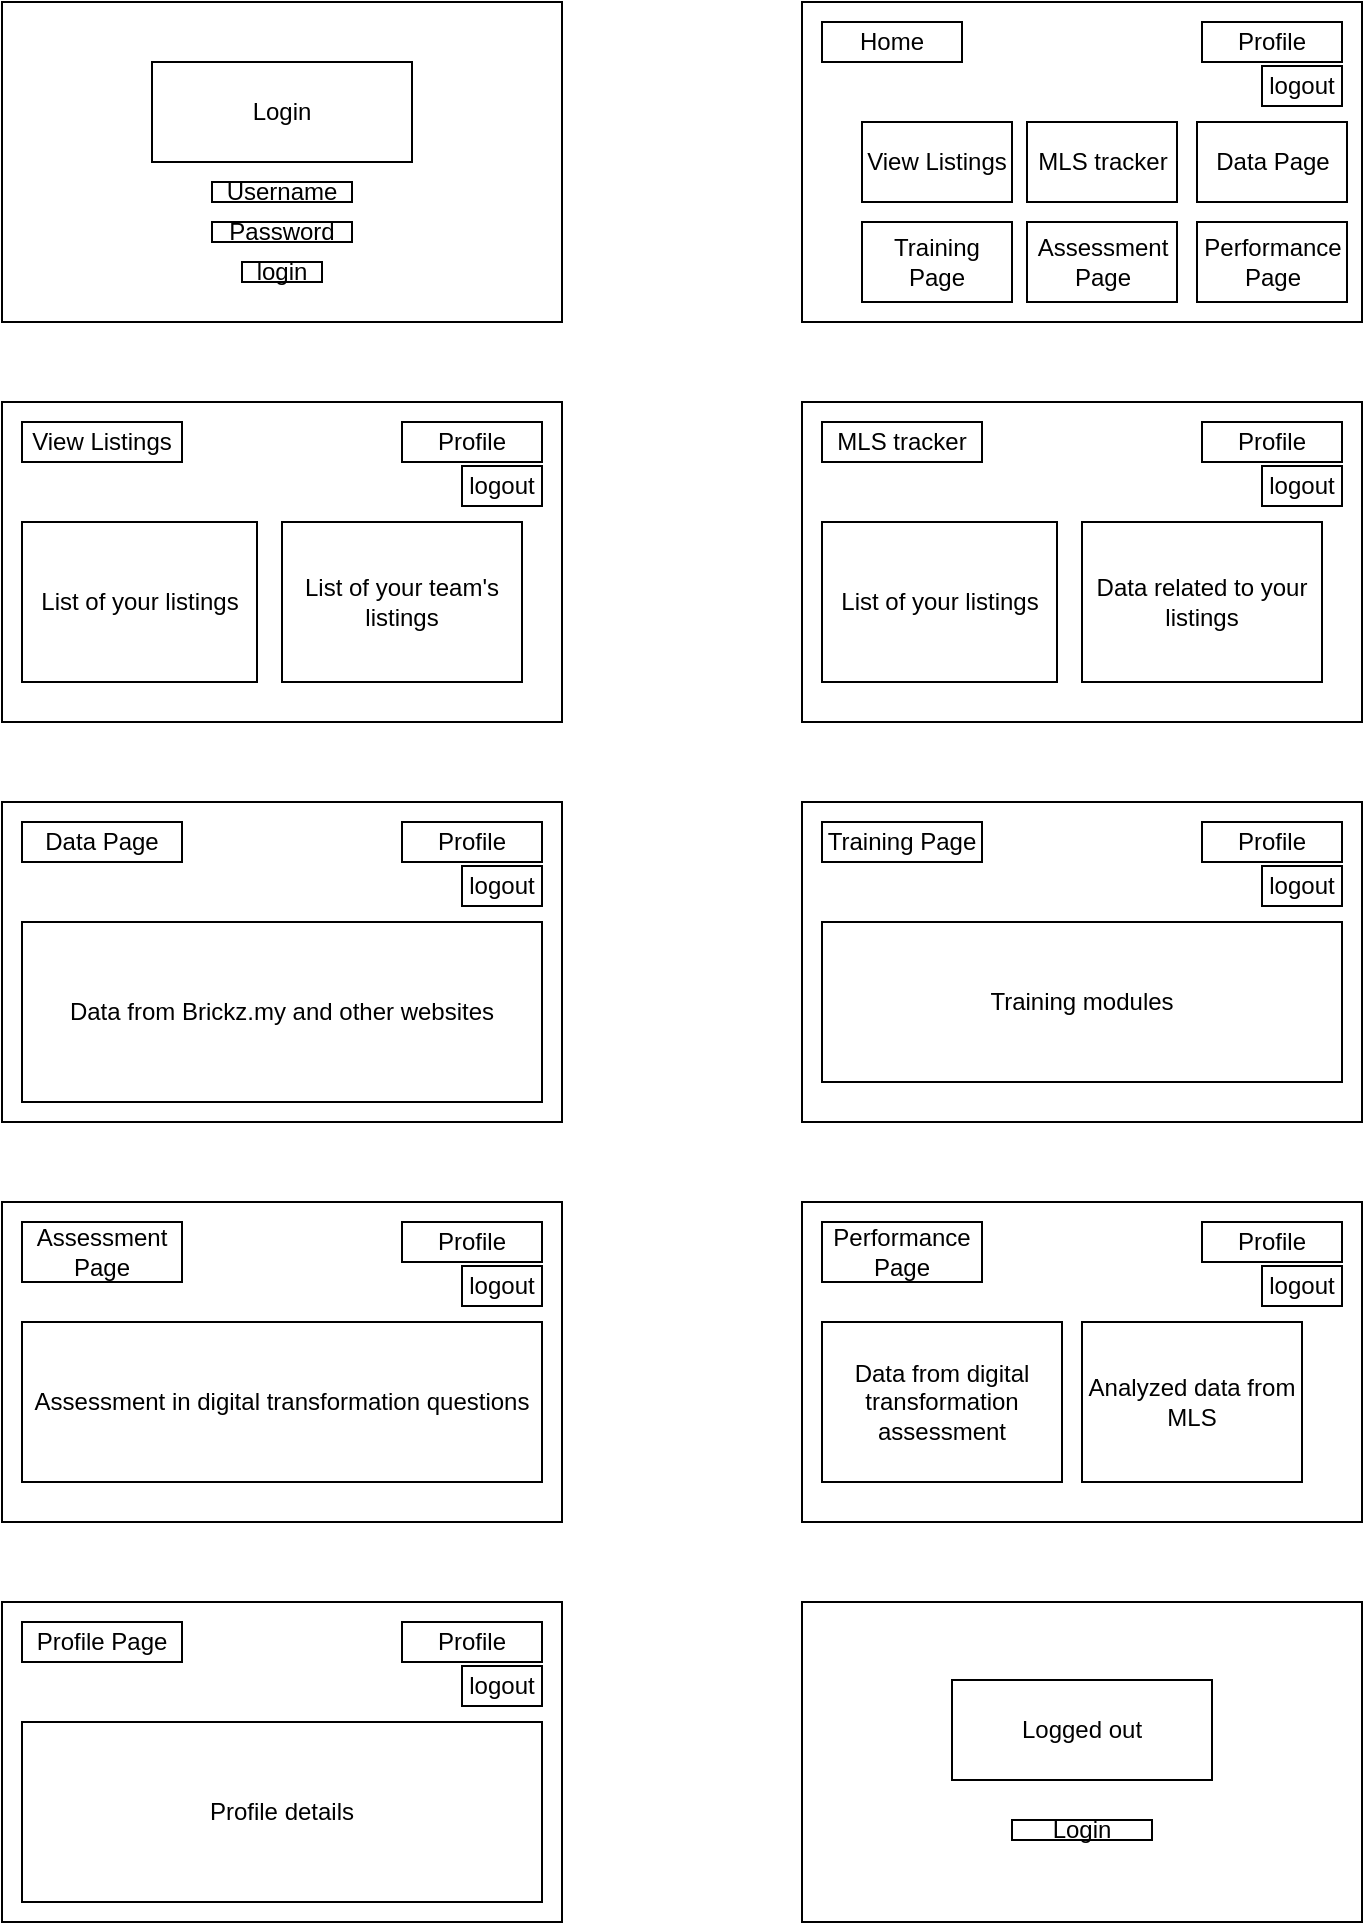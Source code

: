 <mxfile version="24.7.16">
  <diagram name="Page-1" id="7FZ3N1IJiriRC-uJoYsD">
    <mxGraphModel dx="521" dy="591" grid="1" gridSize="10" guides="1" tooltips="1" connect="1" arrows="1" fold="1" page="1" pageScale="1" pageWidth="850" pageHeight="1100" math="0" shadow="0">
      <root>
        <mxCell id="0" />
        <mxCell id="1" parent="0" />
        <mxCell id="BYLI1MVGmbxzpLf7zawD-1" value="" style="rounded=0;whiteSpace=wrap;html=1;" vertex="1" parent="1">
          <mxGeometry x="40" y="40" width="280" height="160" as="geometry" />
        </mxCell>
        <mxCell id="BYLI1MVGmbxzpLf7zawD-2" value="Login" style="rounded=0;whiteSpace=wrap;html=1;" vertex="1" parent="1">
          <mxGeometry x="115" y="70" width="130" height="50" as="geometry" />
        </mxCell>
        <mxCell id="BYLI1MVGmbxzpLf7zawD-3" value="Username" style="rounded=0;whiteSpace=wrap;html=1;" vertex="1" parent="1">
          <mxGeometry x="145" y="130" width="70" height="10" as="geometry" />
        </mxCell>
        <mxCell id="BYLI1MVGmbxzpLf7zawD-4" value="Password" style="rounded=0;whiteSpace=wrap;html=1;" vertex="1" parent="1">
          <mxGeometry x="145" y="150" width="70" height="10" as="geometry" />
        </mxCell>
        <mxCell id="BYLI1MVGmbxzpLf7zawD-5" value="login" style="rounded=0;whiteSpace=wrap;html=1;" vertex="1" parent="1">
          <mxGeometry x="160" y="170" width="40" height="10" as="geometry" />
        </mxCell>
        <mxCell id="BYLI1MVGmbxzpLf7zawD-6" value="" style="rounded=0;whiteSpace=wrap;html=1;" vertex="1" parent="1">
          <mxGeometry x="440" y="40" width="280" height="160" as="geometry" />
        </mxCell>
        <mxCell id="BYLI1MVGmbxzpLf7zawD-7" value="Profile" style="rounded=0;whiteSpace=wrap;html=1;" vertex="1" parent="1">
          <mxGeometry x="640" y="50" width="70" height="20" as="geometry" />
        </mxCell>
        <mxCell id="BYLI1MVGmbxzpLf7zawD-8" value="logout" style="rounded=0;whiteSpace=wrap;html=1;" vertex="1" parent="1">
          <mxGeometry x="670" y="72" width="40" height="20" as="geometry" />
        </mxCell>
        <mxCell id="BYLI1MVGmbxzpLf7zawD-9" value="Home" style="rounded=0;whiteSpace=wrap;html=1;" vertex="1" parent="1">
          <mxGeometry x="450" y="50" width="70" height="20" as="geometry" />
        </mxCell>
        <mxCell id="BYLI1MVGmbxzpLf7zawD-10" value="View Listings" style="rounded=0;whiteSpace=wrap;html=1;" vertex="1" parent="1">
          <mxGeometry x="470" y="100" width="75" height="40" as="geometry" />
        </mxCell>
        <mxCell id="BYLI1MVGmbxzpLf7zawD-11" value="Assessment Page" style="rounded=0;whiteSpace=wrap;html=1;" vertex="1" parent="1">
          <mxGeometry x="552.5" y="150" width="75" height="40" as="geometry" />
        </mxCell>
        <mxCell id="BYLI1MVGmbxzpLf7zawD-12" value="Performance Page" style="rounded=0;whiteSpace=wrap;html=1;" vertex="1" parent="1">
          <mxGeometry x="637.5" y="150" width="75" height="40" as="geometry" />
        </mxCell>
        <mxCell id="BYLI1MVGmbxzpLf7zawD-13" value="MLS tracker" style="rounded=0;whiteSpace=wrap;html=1;" vertex="1" parent="1">
          <mxGeometry x="552.5" y="100" width="75" height="40" as="geometry" />
        </mxCell>
        <mxCell id="BYLI1MVGmbxzpLf7zawD-14" value="Data Page" style="rounded=0;whiteSpace=wrap;html=1;" vertex="1" parent="1">
          <mxGeometry x="637.5" y="100" width="75" height="40" as="geometry" />
        </mxCell>
        <mxCell id="BYLI1MVGmbxzpLf7zawD-15" value="Training Page" style="rounded=0;whiteSpace=wrap;html=1;" vertex="1" parent="1">
          <mxGeometry x="470" y="150" width="75" height="40" as="geometry" />
        </mxCell>
        <mxCell id="BYLI1MVGmbxzpLf7zawD-16" value="" style="rounded=0;whiteSpace=wrap;html=1;" vertex="1" parent="1">
          <mxGeometry x="40" y="240" width="280" height="160" as="geometry" />
        </mxCell>
        <mxCell id="BYLI1MVGmbxzpLf7zawD-17" value="Profile" style="rounded=0;whiteSpace=wrap;html=1;" vertex="1" parent="1">
          <mxGeometry x="240" y="250" width="70" height="20" as="geometry" />
        </mxCell>
        <mxCell id="BYLI1MVGmbxzpLf7zawD-18" value="logout" style="rounded=0;whiteSpace=wrap;html=1;" vertex="1" parent="1">
          <mxGeometry x="270" y="272" width="40" height="20" as="geometry" />
        </mxCell>
        <mxCell id="BYLI1MVGmbxzpLf7zawD-19" value="View Listings" style="rounded=0;whiteSpace=wrap;html=1;" vertex="1" parent="1">
          <mxGeometry x="50" y="250" width="80" height="20" as="geometry" />
        </mxCell>
        <mxCell id="BYLI1MVGmbxzpLf7zawD-21" value="List of your listings" style="rounded=0;whiteSpace=wrap;html=1;" vertex="1" parent="1">
          <mxGeometry x="50" y="300" width="117.5" height="80" as="geometry" />
        </mxCell>
        <mxCell id="BYLI1MVGmbxzpLf7zawD-22" value="List of your team&#39;s listings" style="rounded=0;whiteSpace=wrap;html=1;" vertex="1" parent="1">
          <mxGeometry x="180" y="300" width="120" height="80" as="geometry" />
        </mxCell>
        <mxCell id="BYLI1MVGmbxzpLf7zawD-26" value="" style="rounded=0;whiteSpace=wrap;html=1;" vertex="1" parent="1">
          <mxGeometry x="440" y="240" width="280" height="160" as="geometry" />
        </mxCell>
        <mxCell id="BYLI1MVGmbxzpLf7zawD-27" value="Profile" style="rounded=0;whiteSpace=wrap;html=1;" vertex="1" parent="1">
          <mxGeometry x="640" y="250" width="70" height="20" as="geometry" />
        </mxCell>
        <mxCell id="BYLI1MVGmbxzpLf7zawD-28" value="logout" style="rounded=0;whiteSpace=wrap;html=1;" vertex="1" parent="1">
          <mxGeometry x="670" y="272" width="40" height="20" as="geometry" />
        </mxCell>
        <mxCell id="BYLI1MVGmbxzpLf7zawD-29" value="MLS tracker" style="rounded=0;whiteSpace=wrap;html=1;" vertex="1" parent="1">
          <mxGeometry x="450" y="250" width="80" height="20" as="geometry" />
        </mxCell>
        <mxCell id="BYLI1MVGmbxzpLf7zawD-30" value="List of your listings" style="rounded=0;whiteSpace=wrap;html=1;" vertex="1" parent="1">
          <mxGeometry x="450" y="300" width="117.5" height="80" as="geometry" />
        </mxCell>
        <mxCell id="BYLI1MVGmbxzpLf7zawD-31" value="Data related to your listings" style="rounded=0;whiteSpace=wrap;html=1;" vertex="1" parent="1">
          <mxGeometry x="580" y="300" width="120" height="80" as="geometry" />
        </mxCell>
        <mxCell id="BYLI1MVGmbxzpLf7zawD-32" value="" style="rounded=0;whiteSpace=wrap;html=1;" vertex="1" parent="1">
          <mxGeometry x="40" y="440" width="280" height="160" as="geometry" />
        </mxCell>
        <mxCell id="BYLI1MVGmbxzpLf7zawD-33" value="Profile" style="rounded=0;whiteSpace=wrap;html=1;" vertex="1" parent="1">
          <mxGeometry x="240" y="450" width="70" height="20" as="geometry" />
        </mxCell>
        <mxCell id="BYLI1MVGmbxzpLf7zawD-34" value="logout" style="rounded=0;whiteSpace=wrap;html=1;" vertex="1" parent="1">
          <mxGeometry x="270" y="472" width="40" height="20" as="geometry" />
        </mxCell>
        <mxCell id="BYLI1MVGmbxzpLf7zawD-35" value="Data Page" style="rounded=0;whiteSpace=wrap;html=1;" vertex="1" parent="1">
          <mxGeometry x="50" y="450" width="80" height="20" as="geometry" />
        </mxCell>
        <mxCell id="BYLI1MVGmbxzpLf7zawD-36" value="Data from Brickz.my and other websites" style="rounded=0;whiteSpace=wrap;html=1;" vertex="1" parent="1">
          <mxGeometry x="50" y="500" width="260" height="90" as="geometry" />
        </mxCell>
        <mxCell id="BYLI1MVGmbxzpLf7zawD-39" value="" style="rounded=0;whiteSpace=wrap;html=1;" vertex="1" parent="1">
          <mxGeometry x="440" y="640" width="280" height="160" as="geometry" />
        </mxCell>
        <mxCell id="BYLI1MVGmbxzpLf7zawD-40" value="Profile" style="rounded=0;whiteSpace=wrap;html=1;" vertex="1" parent="1">
          <mxGeometry x="640" y="650" width="70" height="20" as="geometry" />
        </mxCell>
        <mxCell id="BYLI1MVGmbxzpLf7zawD-41" value="logout" style="rounded=0;whiteSpace=wrap;html=1;" vertex="1" parent="1">
          <mxGeometry x="670" y="672" width="40" height="20" as="geometry" />
        </mxCell>
        <mxCell id="BYLI1MVGmbxzpLf7zawD-42" value="Performance Page" style="rounded=0;whiteSpace=wrap;html=1;" vertex="1" parent="1">
          <mxGeometry x="450" y="650" width="80" height="30" as="geometry" />
        </mxCell>
        <mxCell id="BYLI1MVGmbxzpLf7zawD-43" value="Data from digital transformation assessment" style="rounded=0;whiteSpace=wrap;html=1;" vertex="1" parent="1">
          <mxGeometry x="450" y="700" width="120" height="80" as="geometry" />
        </mxCell>
        <mxCell id="BYLI1MVGmbxzpLf7zawD-44" value="" style="rounded=0;whiteSpace=wrap;html=1;" vertex="1" parent="1">
          <mxGeometry x="440" y="440" width="280" height="160" as="geometry" />
        </mxCell>
        <mxCell id="BYLI1MVGmbxzpLf7zawD-45" value="Profile" style="rounded=0;whiteSpace=wrap;html=1;" vertex="1" parent="1">
          <mxGeometry x="640" y="450" width="70" height="20" as="geometry" />
        </mxCell>
        <mxCell id="BYLI1MVGmbxzpLf7zawD-46" value="logout" style="rounded=0;whiteSpace=wrap;html=1;" vertex="1" parent="1">
          <mxGeometry x="670" y="472" width="40" height="20" as="geometry" />
        </mxCell>
        <mxCell id="BYLI1MVGmbxzpLf7zawD-47" value="Training Page" style="rounded=0;whiteSpace=wrap;html=1;" vertex="1" parent="1">
          <mxGeometry x="450" y="450" width="80" height="20" as="geometry" />
        </mxCell>
        <mxCell id="BYLI1MVGmbxzpLf7zawD-48" value="Training modules" style="rounded=0;whiteSpace=wrap;html=1;" vertex="1" parent="1">
          <mxGeometry x="450" y="500" width="260" height="80" as="geometry" />
        </mxCell>
        <mxCell id="BYLI1MVGmbxzpLf7zawD-50" value="" style="rounded=0;whiteSpace=wrap;html=1;" vertex="1" parent="1">
          <mxGeometry x="40" y="640" width="280" height="160" as="geometry" />
        </mxCell>
        <mxCell id="BYLI1MVGmbxzpLf7zawD-51" value="Profile" style="rounded=0;whiteSpace=wrap;html=1;" vertex="1" parent="1">
          <mxGeometry x="240" y="650" width="70" height="20" as="geometry" />
        </mxCell>
        <mxCell id="BYLI1MVGmbxzpLf7zawD-52" value="logout" style="rounded=0;whiteSpace=wrap;html=1;" vertex="1" parent="1">
          <mxGeometry x="270" y="672" width="40" height="20" as="geometry" />
        </mxCell>
        <mxCell id="BYLI1MVGmbxzpLf7zawD-53" value="Assessment Page" style="rounded=0;whiteSpace=wrap;html=1;" vertex="1" parent="1">
          <mxGeometry x="50" y="650" width="80" height="30" as="geometry" />
        </mxCell>
        <mxCell id="BYLI1MVGmbxzpLf7zawD-54" value="Assessment in digital transformation questions" style="rounded=0;whiteSpace=wrap;html=1;" vertex="1" parent="1">
          <mxGeometry x="50" y="700" width="260" height="80" as="geometry" />
        </mxCell>
        <mxCell id="BYLI1MVGmbxzpLf7zawD-56" value="" style="rounded=0;whiteSpace=wrap;html=1;" vertex="1" parent="1">
          <mxGeometry x="40" y="840" width="280" height="160" as="geometry" />
        </mxCell>
        <mxCell id="BYLI1MVGmbxzpLf7zawD-57" value="Profile" style="rounded=0;whiteSpace=wrap;html=1;" vertex="1" parent="1">
          <mxGeometry x="240" y="850" width="70" height="20" as="geometry" />
        </mxCell>
        <mxCell id="BYLI1MVGmbxzpLf7zawD-58" value="logout" style="rounded=0;whiteSpace=wrap;html=1;" vertex="1" parent="1">
          <mxGeometry x="270" y="872" width="40" height="20" as="geometry" />
        </mxCell>
        <mxCell id="BYLI1MVGmbxzpLf7zawD-59" value="Profile Page" style="rounded=0;whiteSpace=wrap;html=1;" vertex="1" parent="1">
          <mxGeometry x="50" y="850" width="80" height="20" as="geometry" />
        </mxCell>
        <mxCell id="BYLI1MVGmbxzpLf7zawD-60" value="Profile details" style="rounded=0;whiteSpace=wrap;html=1;" vertex="1" parent="1">
          <mxGeometry x="50" y="900" width="260" height="90" as="geometry" />
        </mxCell>
        <mxCell id="BYLI1MVGmbxzpLf7zawD-61" value="Analyzed data from MLS" style="rounded=0;whiteSpace=wrap;html=1;" vertex="1" parent="1">
          <mxGeometry x="580" y="700" width="110" height="80" as="geometry" />
        </mxCell>
        <mxCell id="BYLI1MVGmbxzpLf7zawD-67" value="" style="rounded=0;whiteSpace=wrap;html=1;" vertex="1" parent="1">
          <mxGeometry x="440" y="840" width="280" height="160" as="geometry" />
        </mxCell>
        <mxCell id="BYLI1MVGmbxzpLf7zawD-68" value="Logged out" style="rounded=0;whiteSpace=wrap;html=1;" vertex="1" parent="1">
          <mxGeometry x="515" y="879" width="130" height="50" as="geometry" />
        </mxCell>
        <mxCell id="BYLI1MVGmbxzpLf7zawD-69" value="Login" style="rounded=0;whiteSpace=wrap;html=1;" vertex="1" parent="1">
          <mxGeometry x="545" y="949" width="70" height="10" as="geometry" />
        </mxCell>
      </root>
    </mxGraphModel>
  </diagram>
</mxfile>
